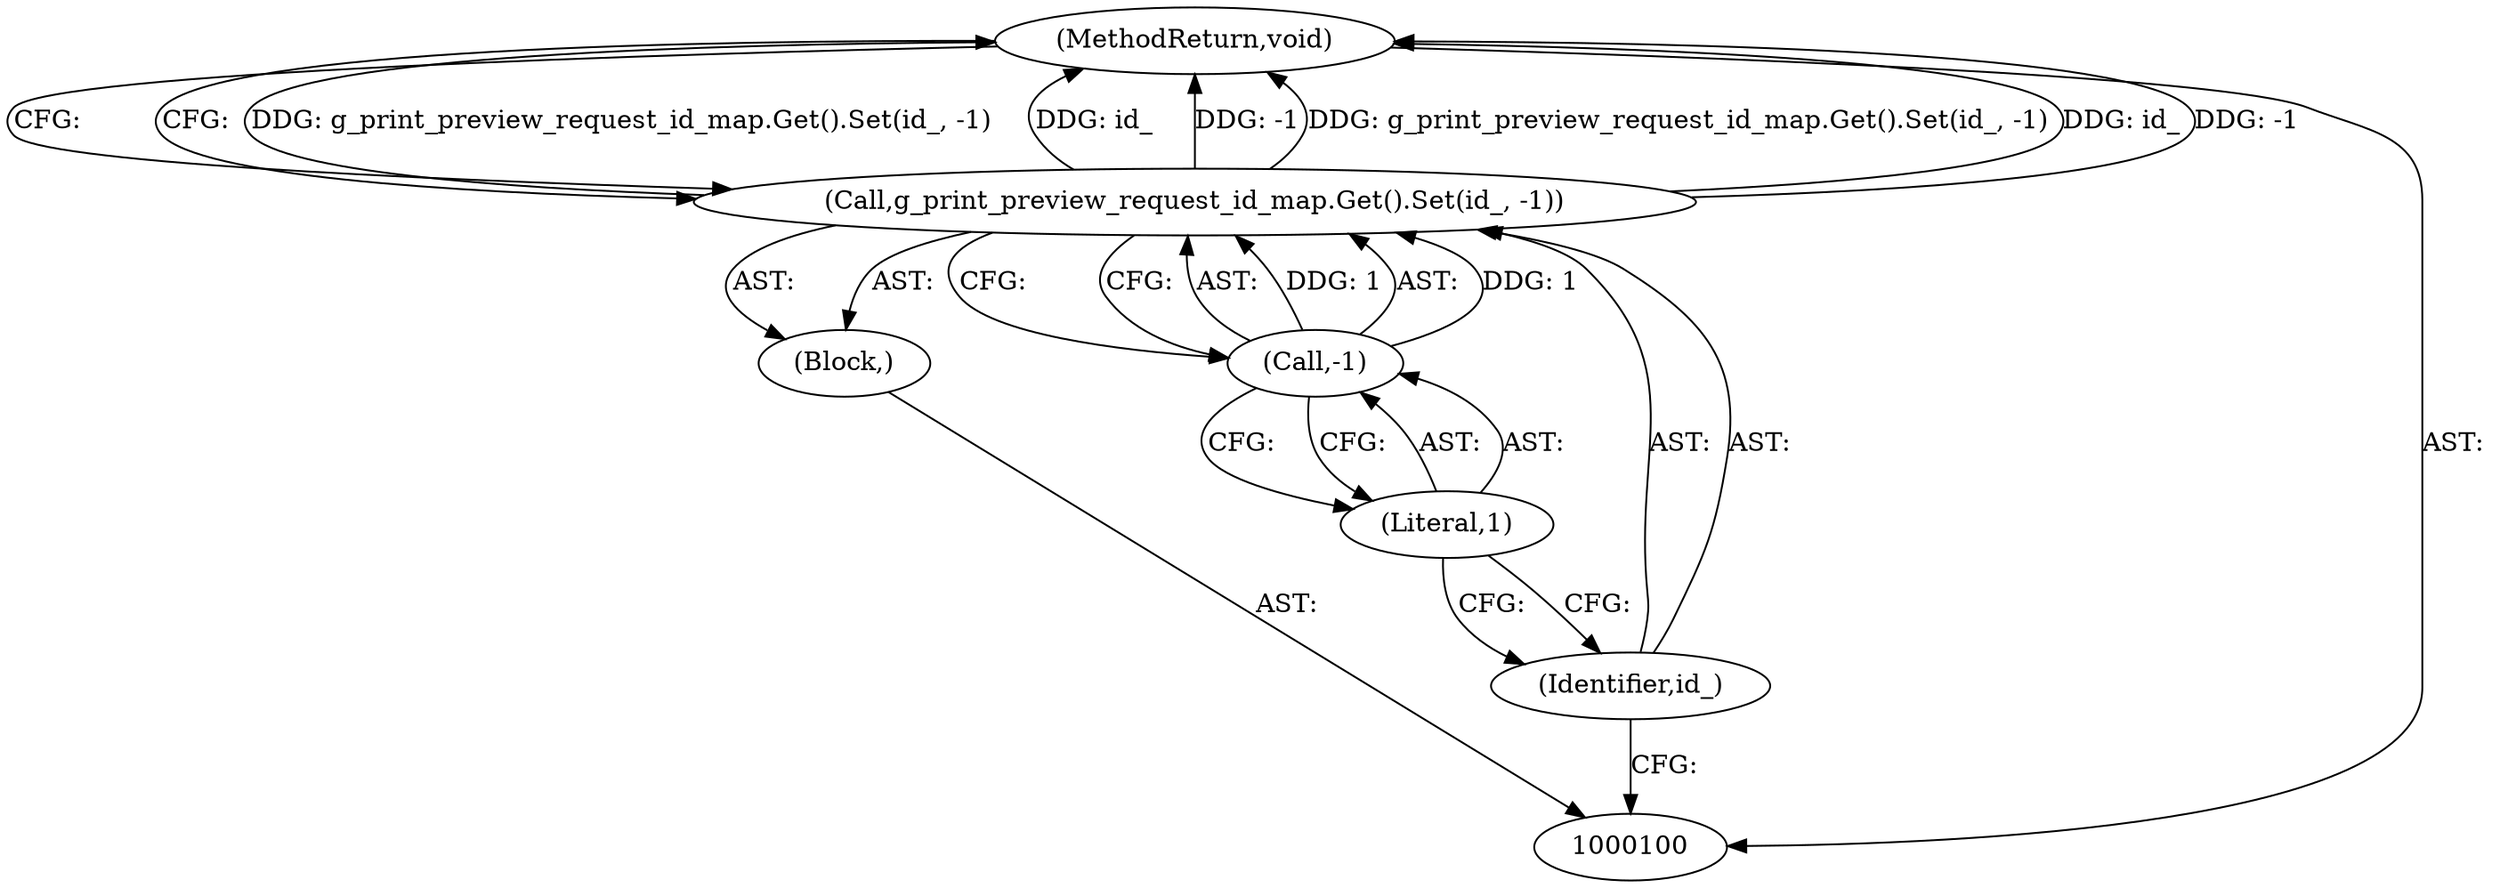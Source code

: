 digraph "0_Chrome_116d0963cadfbf55ef2ec3d13781987c4d80517a_16" {
"1000106" [label="(MethodReturn,void)"];
"1000101" [label="(Block,)"];
"1000102" [label="(Call,g_print_preview_request_id_map.Get().Set(id_, -1))"];
"1000103" [label="(Identifier,id_)"];
"1000104" [label="(Call,-1)"];
"1000105" [label="(Literal,1)"];
"1000106" -> "1000100"  [label="AST: "];
"1000106" -> "1000102"  [label="CFG: "];
"1000102" -> "1000106"  [label="DDG: g_print_preview_request_id_map.Get().Set(id_, -1)"];
"1000102" -> "1000106"  [label="DDG: id_"];
"1000102" -> "1000106"  [label="DDG: -1"];
"1000101" -> "1000100"  [label="AST: "];
"1000102" -> "1000101"  [label="AST: "];
"1000102" -> "1000101"  [label="AST: "];
"1000102" -> "1000104"  [label="CFG: "];
"1000103" -> "1000102"  [label="AST: "];
"1000104" -> "1000102"  [label="AST: "];
"1000106" -> "1000102"  [label="CFG: "];
"1000102" -> "1000106"  [label="DDG: g_print_preview_request_id_map.Get().Set(id_, -1)"];
"1000102" -> "1000106"  [label="DDG: id_"];
"1000102" -> "1000106"  [label="DDG: -1"];
"1000104" -> "1000102"  [label="DDG: 1"];
"1000103" -> "1000102"  [label="AST: "];
"1000103" -> "1000100"  [label="CFG: "];
"1000105" -> "1000103"  [label="CFG: "];
"1000104" -> "1000102"  [label="AST: "];
"1000104" -> "1000105"  [label="CFG: "];
"1000105" -> "1000104"  [label="AST: "];
"1000102" -> "1000104"  [label="CFG: "];
"1000104" -> "1000102"  [label="DDG: 1"];
"1000105" -> "1000104"  [label="AST: "];
"1000105" -> "1000103"  [label="CFG: "];
"1000104" -> "1000105"  [label="CFG: "];
}
